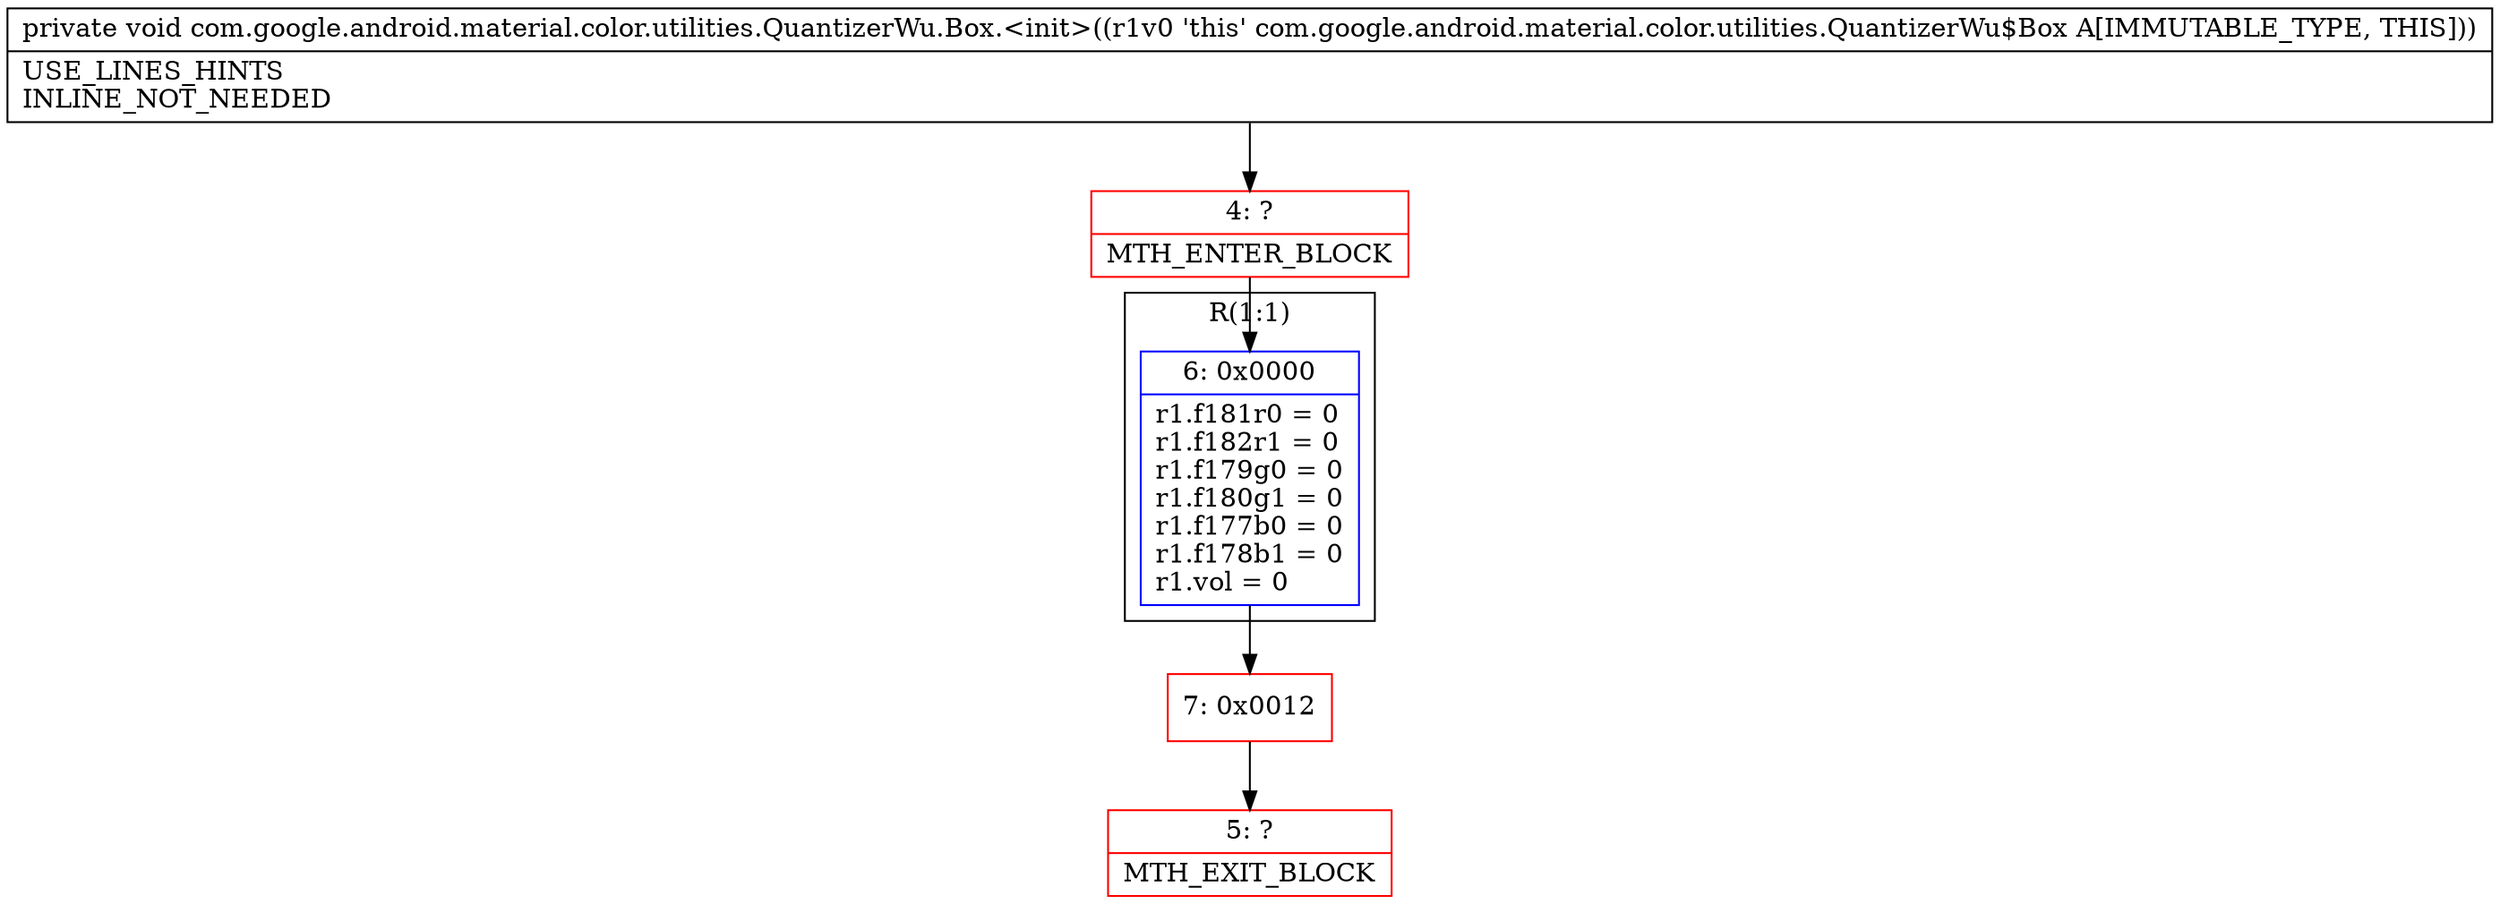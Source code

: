 digraph "CFG forcom.google.android.material.color.utilities.QuantizerWu.Box.\<init\>()V" {
subgraph cluster_Region_1493637469 {
label = "R(1:1)";
node [shape=record,color=blue];
Node_6 [shape=record,label="{6\:\ 0x0000|r1.f181r0 = 0\lr1.f182r1 = 0\lr1.f179g0 = 0\lr1.f180g1 = 0\lr1.f177b0 = 0\lr1.f178b1 = 0\lr1.vol = 0\l}"];
}
Node_4 [shape=record,color=red,label="{4\:\ ?|MTH_ENTER_BLOCK\l}"];
Node_7 [shape=record,color=red,label="{7\:\ 0x0012}"];
Node_5 [shape=record,color=red,label="{5\:\ ?|MTH_EXIT_BLOCK\l}"];
MethodNode[shape=record,label="{private void com.google.android.material.color.utilities.QuantizerWu.Box.\<init\>((r1v0 'this' com.google.android.material.color.utilities.QuantizerWu$Box A[IMMUTABLE_TYPE, THIS]))  | USE_LINES_HINTS\lINLINE_NOT_NEEDED\l}"];
MethodNode -> Node_4;Node_6 -> Node_7;
Node_4 -> Node_6;
Node_7 -> Node_5;
}


